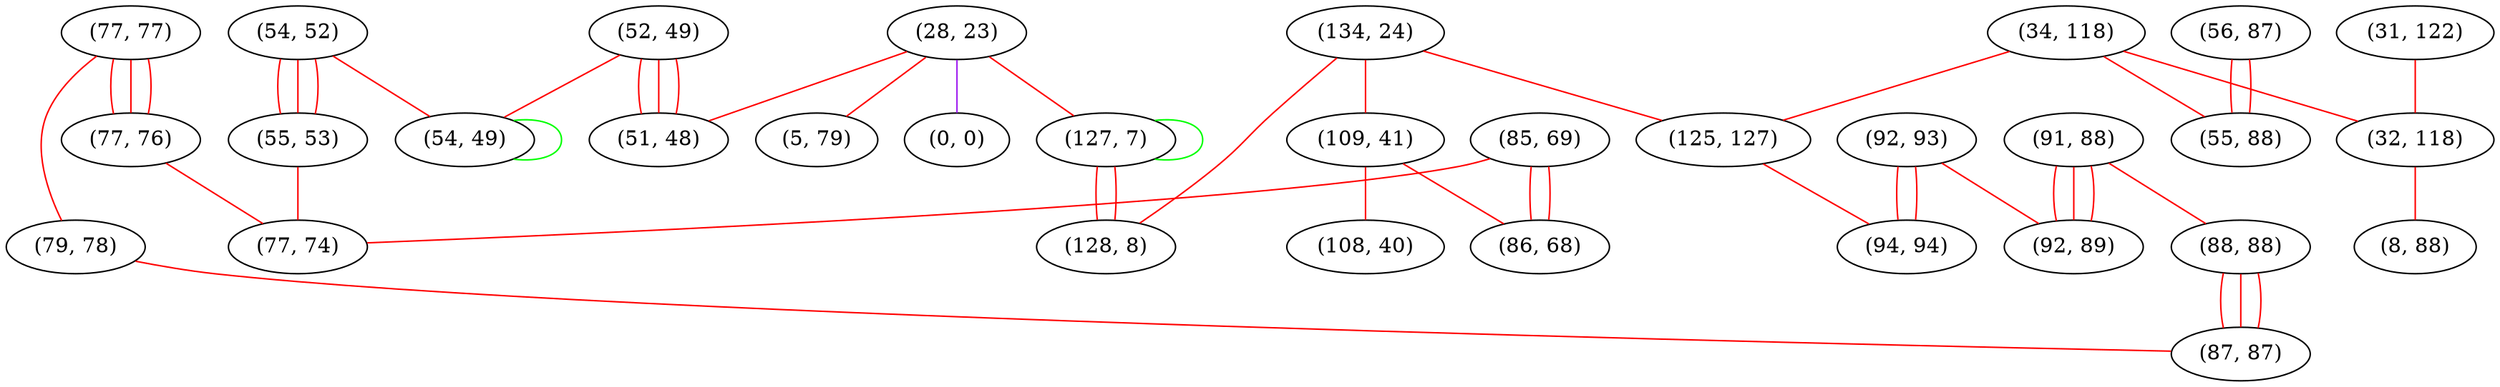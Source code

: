 graph "" {
"(77, 77)";
"(92, 93)";
"(34, 118)";
"(134, 24)";
"(56, 87)";
"(52, 49)";
"(54, 52)";
"(77, 76)";
"(28, 23)";
"(31, 122)";
"(55, 53)";
"(85, 69)";
"(109, 41)";
"(55, 88)";
"(108, 40)";
"(32, 118)";
"(0, 0)";
"(127, 7)";
"(91, 88)";
"(54, 49)";
"(86, 68)";
"(88, 88)";
"(79, 78)";
"(128, 8)";
"(77, 74)";
"(8, 88)";
"(51, 48)";
"(125, 127)";
"(87, 87)";
"(5, 79)";
"(94, 94)";
"(92, 89)";
"(77, 77)" -- "(77, 76)"  [color=red, key=0, weight=1];
"(77, 77)" -- "(77, 76)"  [color=red, key=1, weight=1];
"(77, 77)" -- "(77, 76)"  [color=red, key=2, weight=1];
"(77, 77)" -- "(79, 78)"  [color=red, key=0, weight=1];
"(92, 93)" -- "(92, 89)"  [color=red, key=0, weight=1];
"(92, 93)" -- "(94, 94)"  [color=red, key=0, weight=1];
"(92, 93)" -- "(94, 94)"  [color=red, key=1, weight=1];
"(34, 118)" -- "(32, 118)"  [color=red, key=0, weight=1];
"(34, 118)" -- "(125, 127)"  [color=red, key=0, weight=1];
"(34, 118)" -- "(55, 88)"  [color=red, key=0, weight=1];
"(134, 24)" -- "(109, 41)"  [color=red, key=0, weight=1];
"(134, 24)" -- "(128, 8)"  [color=red, key=0, weight=1];
"(134, 24)" -- "(125, 127)"  [color=red, key=0, weight=1];
"(56, 87)" -- "(55, 88)"  [color=red, key=0, weight=1];
"(56, 87)" -- "(55, 88)"  [color=red, key=1, weight=1];
"(52, 49)" -- "(51, 48)"  [color=red, key=0, weight=1];
"(52, 49)" -- "(51, 48)"  [color=red, key=1, weight=1];
"(52, 49)" -- "(51, 48)"  [color=red, key=2, weight=1];
"(52, 49)" -- "(54, 49)"  [color=red, key=0, weight=1];
"(54, 52)" -- "(54, 49)"  [color=red, key=0, weight=1];
"(54, 52)" -- "(55, 53)"  [color=red, key=0, weight=1];
"(54, 52)" -- "(55, 53)"  [color=red, key=1, weight=1];
"(54, 52)" -- "(55, 53)"  [color=red, key=2, weight=1];
"(77, 76)" -- "(77, 74)"  [color=red, key=0, weight=1];
"(28, 23)" -- "(51, 48)"  [color=red, key=0, weight=1];
"(28, 23)" -- "(5, 79)"  [color=red, key=0, weight=1];
"(28, 23)" -- "(127, 7)"  [color=red, key=0, weight=1];
"(28, 23)" -- "(0, 0)"  [color=purple, key=0, weight=4];
"(31, 122)" -- "(32, 118)"  [color=red, key=0, weight=1];
"(55, 53)" -- "(77, 74)"  [color=red, key=0, weight=1];
"(85, 69)" -- "(86, 68)"  [color=red, key=0, weight=1];
"(85, 69)" -- "(86, 68)"  [color=red, key=1, weight=1];
"(85, 69)" -- "(77, 74)"  [color=red, key=0, weight=1];
"(109, 41)" -- "(86, 68)"  [color=red, key=0, weight=1];
"(109, 41)" -- "(108, 40)"  [color=red, key=0, weight=1];
"(32, 118)" -- "(8, 88)"  [color=red, key=0, weight=1];
"(127, 7)" -- "(128, 8)"  [color=red, key=0, weight=1];
"(127, 7)" -- "(128, 8)"  [color=red, key=1, weight=1];
"(127, 7)" -- "(127, 7)"  [color=green, key=0, weight=2];
"(91, 88)" -- "(88, 88)"  [color=red, key=0, weight=1];
"(91, 88)" -- "(92, 89)"  [color=red, key=0, weight=1];
"(91, 88)" -- "(92, 89)"  [color=red, key=1, weight=1];
"(91, 88)" -- "(92, 89)"  [color=red, key=2, weight=1];
"(54, 49)" -- "(54, 49)"  [color=green, key=0, weight=2];
"(88, 88)" -- "(87, 87)"  [color=red, key=0, weight=1];
"(88, 88)" -- "(87, 87)"  [color=red, key=1, weight=1];
"(88, 88)" -- "(87, 87)"  [color=red, key=2, weight=1];
"(79, 78)" -- "(87, 87)"  [color=red, key=0, weight=1];
"(125, 127)" -- "(94, 94)"  [color=red, key=0, weight=1];
}
